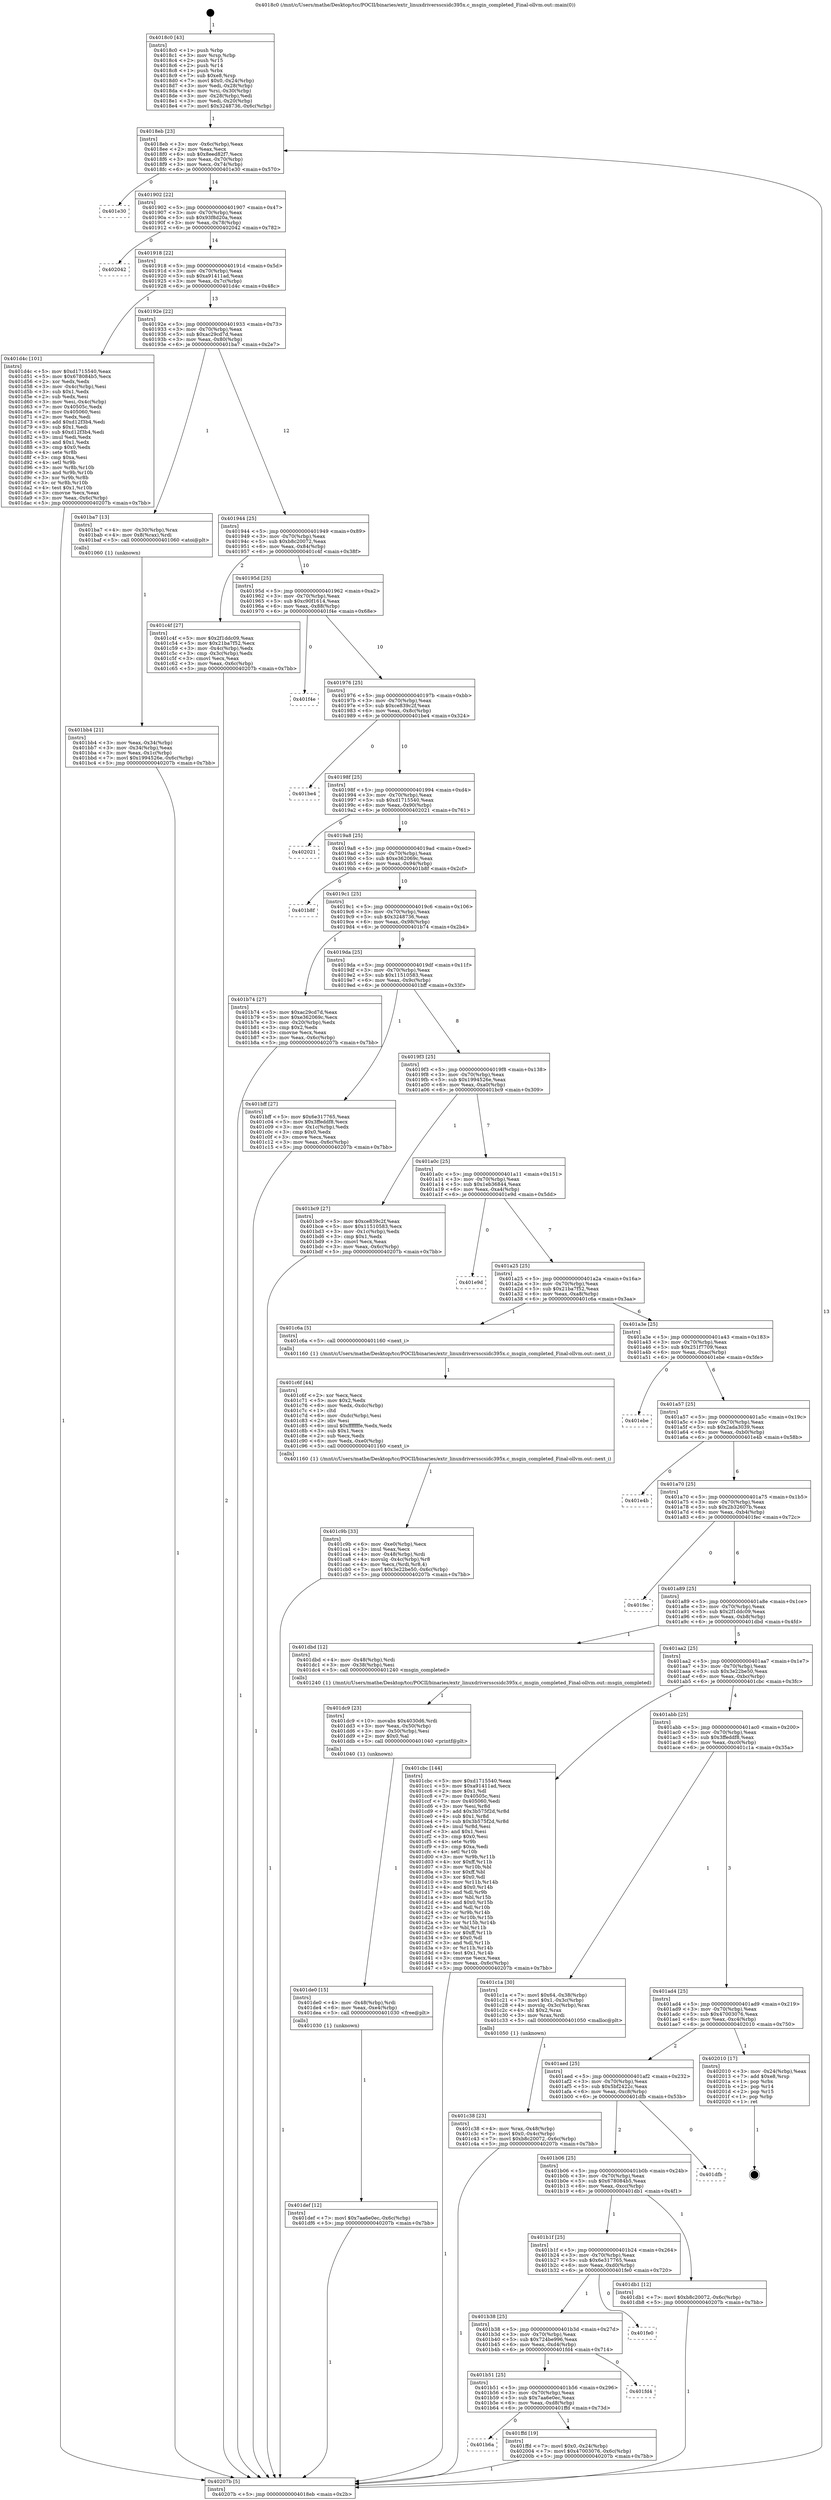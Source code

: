 digraph "0x4018c0" {
  label = "0x4018c0 (/mnt/c/Users/mathe/Desktop/tcc/POCII/binaries/extr_linuxdriversscsidc395x.c_msgin_completed_Final-ollvm.out::main(0))"
  labelloc = "t"
  node[shape=record]

  Entry [label="",width=0.3,height=0.3,shape=circle,fillcolor=black,style=filled]
  "0x4018eb" [label="{
     0x4018eb [23]\l
     | [instrs]\l
     &nbsp;&nbsp;0x4018eb \<+3\>: mov -0x6c(%rbp),%eax\l
     &nbsp;&nbsp;0x4018ee \<+2\>: mov %eax,%ecx\l
     &nbsp;&nbsp;0x4018f0 \<+6\>: sub $0x8eed82f7,%ecx\l
     &nbsp;&nbsp;0x4018f6 \<+3\>: mov %eax,-0x70(%rbp)\l
     &nbsp;&nbsp;0x4018f9 \<+3\>: mov %ecx,-0x74(%rbp)\l
     &nbsp;&nbsp;0x4018fc \<+6\>: je 0000000000401e30 \<main+0x570\>\l
  }"]
  "0x401e30" [label="{
     0x401e30\l
  }", style=dashed]
  "0x401902" [label="{
     0x401902 [22]\l
     | [instrs]\l
     &nbsp;&nbsp;0x401902 \<+5\>: jmp 0000000000401907 \<main+0x47\>\l
     &nbsp;&nbsp;0x401907 \<+3\>: mov -0x70(%rbp),%eax\l
     &nbsp;&nbsp;0x40190a \<+5\>: sub $0x93f8d20a,%eax\l
     &nbsp;&nbsp;0x40190f \<+3\>: mov %eax,-0x78(%rbp)\l
     &nbsp;&nbsp;0x401912 \<+6\>: je 0000000000402042 \<main+0x782\>\l
  }"]
  Exit [label="",width=0.3,height=0.3,shape=circle,fillcolor=black,style=filled,peripheries=2]
  "0x402042" [label="{
     0x402042\l
  }", style=dashed]
  "0x401918" [label="{
     0x401918 [22]\l
     | [instrs]\l
     &nbsp;&nbsp;0x401918 \<+5\>: jmp 000000000040191d \<main+0x5d\>\l
     &nbsp;&nbsp;0x40191d \<+3\>: mov -0x70(%rbp),%eax\l
     &nbsp;&nbsp;0x401920 \<+5\>: sub $0xa91411ad,%eax\l
     &nbsp;&nbsp;0x401925 \<+3\>: mov %eax,-0x7c(%rbp)\l
     &nbsp;&nbsp;0x401928 \<+6\>: je 0000000000401d4c \<main+0x48c\>\l
  }"]
  "0x401b6a" [label="{
     0x401b6a\l
  }", style=dashed]
  "0x401d4c" [label="{
     0x401d4c [101]\l
     | [instrs]\l
     &nbsp;&nbsp;0x401d4c \<+5\>: mov $0xd1715540,%eax\l
     &nbsp;&nbsp;0x401d51 \<+5\>: mov $0x678084b5,%ecx\l
     &nbsp;&nbsp;0x401d56 \<+2\>: xor %edx,%edx\l
     &nbsp;&nbsp;0x401d58 \<+3\>: mov -0x4c(%rbp),%esi\l
     &nbsp;&nbsp;0x401d5b \<+3\>: sub $0x1,%edx\l
     &nbsp;&nbsp;0x401d5e \<+2\>: sub %edx,%esi\l
     &nbsp;&nbsp;0x401d60 \<+3\>: mov %esi,-0x4c(%rbp)\l
     &nbsp;&nbsp;0x401d63 \<+7\>: mov 0x40505c,%edx\l
     &nbsp;&nbsp;0x401d6a \<+7\>: mov 0x405060,%esi\l
     &nbsp;&nbsp;0x401d71 \<+2\>: mov %edx,%edi\l
     &nbsp;&nbsp;0x401d73 \<+6\>: add $0xd12f3b4,%edi\l
     &nbsp;&nbsp;0x401d79 \<+3\>: sub $0x1,%edi\l
     &nbsp;&nbsp;0x401d7c \<+6\>: sub $0xd12f3b4,%edi\l
     &nbsp;&nbsp;0x401d82 \<+3\>: imul %edi,%edx\l
     &nbsp;&nbsp;0x401d85 \<+3\>: and $0x1,%edx\l
     &nbsp;&nbsp;0x401d88 \<+3\>: cmp $0x0,%edx\l
     &nbsp;&nbsp;0x401d8b \<+4\>: sete %r8b\l
     &nbsp;&nbsp;0x401d8f \<+3\>: cmp $0xa,%esi\l
     &nbsp;&nbsp;0x401d92 \<+4\>: setl %r9b\l
     &nbsp;&nbsp;0x401d96 \<+3\>: mov %r8b,%r10b\l
     &nbsp;&nbsp;0x401d99 \<+3\>: and %r9b,%r10b\l
     &nbsp;&nbsp;0x401d9c \<+3\>: xor %r9b,%r8b\l
     &nbsp;&nbsp;0x401d9f \<+3\>: or %r8b,%r10b\l
     &nbsp;&nbsp;0x401da2 \<+4\>: test $0x1,%r10b\l
     &nbsp;&nbsp;0x401da6 \<+3\>: cmovne %ecx,%eax\l
     &nbsp;&nbsp;0x401da9 \<+3\>: mov %eax,-0x6c(%rbp)\l
     &nbsp;&nbsp;0x401dac \<+5\>: jmp 000000000040207b \<main+0x7bb\>\l
  }"]
  "0x40192e" [label="{
     0x40192e [22]\l
     | [instrs]\l
     &nbsp;&nbsp;0x40192e \<+5\>: jmp 0000000000401933 \<main+0x73\>\l
     &nbsp;&nbsp;0x401933 \<+3\>: mov -0x70(%rbp),%eax\l
     &nbsp;&nbsp;0x401936 \<+5\>: sub $0xac29cd7d,%eax\l
     &nbsp;&nbsp;0x40193b \<+3\>: mov %eax,-0x80(%rbp)\l
     &nbsp;&nbsp;0x40193e \<+6\>: je 0000000000401ba7 \<main+0x2e7\>\l
  }"]
  "0x401ffd" [label="{
     0x401ffd [19]\l
     | [instrs]\l
     &nbsp;&nbsp;0x401ffd \<+7\>: movl $0x0,-0x24(%rbp)\l
     &nbsp;&nbsp;0x402004 \<+7\>: movl $0x47003076,-0x6c(%rbp)\l
     &nbsp;&nbsp;0x40200b \<+5\>: jmp 000000000040207b \<main+0x7bb\>\l
  }"]
  "0x401ba7" [label="{
     0x401ba7 [13]\l
     | [instrs]\l
     &nbsp;&nbsp;0x401ba7 \<+4\>: mov -0x30(%rbp),%rax\l
     &nbsp;&nbsp;0x401bab \<+4\>: mov 0x8(%rax),%rdi\l
     &nbsp;&nbsp;0x401baf \<+5\>: call 0000000000401060 \<atoi@plt\>\l
     | [calls]\l
     &nbsp;&nbsp;0x401060 \{1\} (unknown)\l
  }"]
  "0x401944" [label="{
     0x401944 [25]\l
     | [instrs]\l
     &nbsp;&nbsp;0x401944 \<+5\>: jmp 0000000000401949 \<main+0x89\>\l
     &nbsp;&nbsp;0x401949 \<+3\>: mov -0x70(%rbp),%eax\l
     &nbsp;&nbsp;0x40194c \<+5\>: sub $0xb8c20072,%eax\l
     &nbsp;&nbsp;0x401951 \<+6\>: mov %eax,-0x84(%rbp)\l
     &nbsp;&nbsp;0x401957 \<+6\>: je 0000000000401c4f \<main+0x38f\>\l
  }"]
  "0x401b51" [label="{
     0x401b51 [25]\l
     | [instrs]\l
     &nbsp;&nbsp;0x401b51 \<+5\>: jmp 0000000000401b56 \<main+0x296\>\l
     &nbsp;&nbsp;0x401b56 \<+3\>: mov -0x70(%rbp),%eax\l
     &nbsp;&nbsp;0x401b59 \<+5\>: sub $0x7aa6e0ec,%eax\l
     &nbsp;&nbsp;0x401b5e \<+6\>: mov %eax,-0xd8(%rbp)\l
     &nbsp;&nbsp;0x401b64 \<+6\>: je 0000000000401ffd \<main+0x73d\>\l
  }"]
  "0x401c4f" [label="{
     0x401c4f [27]\l
     | [instrs]\l
     &nbsp;&nbsp;0x401c4f \<+5\>: mov $0x2f1ddc09,%eax\l
     &nbsp;&nbsp;0x401c54 \<+5\>: mov $0x21ba7f52,%ecx\l
     &nbsp;&nbsp;0x401c59 \<+3\>: mov -0x4c(%rbp),%edx\l
     &nbsp;&nbsp;0x401c5c \<+3\>: cmp -0x3c(%rbp),%edx\l
     &nbsp;&nbsp;0x401c5f \<+3\>: cmovl %ecx,%eax\l
     &nbsp;&nbsp;0x401c62 \<+3\>: mov %eax,-0x6c(%rbp)\l
     &nbsp;&nbsp;0x401c65 \<+5\>: jmp 000000000040207b \<main+0x7bb\>\l
  }"]
  "0x40195d" [label="{
     0x40195d [25]\l
     | [instrs]\l
     &nbsp;&nbsp;0x40195d \<+5\>: jmp 0000000000401962 \<main+0xa2\>\l
     &nbsp;&nbsp;0x401962 \<+3\>: mov -0x70(%rbp),%eax\l
     &nbsp;&nbsp;0x401965 \<+5\>: sub $0xc90f1614,%eax\l
     &nbsp;&nbsp;0x40196a \<+6\>: mov %eax,-0x88(%rbp)\l
     &nbsp;&nbsp;0x401970 \<+6\>: je 0000000000401f4e \<main+0x68e\>\l
  }"]
  "0x401fd4" [label="{
     0x401fd4\l
  }", style=dashed]
  "0x401f4e" [label="{
     0x401f4e\l
  }", style=dashed]
  "0x401976" [label="{
     0x401976 [25]\l
     | [instrs]\l
     &nbsp;&nbsp;0x401976 \<+5\>: jmp 000000000040197b \<main+0xbb\>\l
     &nbsp;&nbsp;0x40197b \<+3\>: mov -0x70(%rbp),%eax\l
     &nbsp;&nbsp;0x40197e \<+5\>: sub $0xce839c2f,%eax\l
     &nbsp;&nbsp;0x401983 \<+6\>: mov %eax,-0x8c(%rbp)\l
     &nbsp;&nbsp;0x401989 \<+6\>: je 0000000000401be4 \<main+0x324\>\l
  }"]
  "0x401b38" [label="{
     0x401b38 [25]\l
     | [instrs]\l
     &nbsp;&nbsp;0x401b38 \<+5\>: jmp 0000000000401b3d \<main+0x27d\>\l
     &nbsp;&nbsp;0x401b3d \<+3\>: mov -0x70(%rbp),%eax\l
     &nbsp;&nbsp;0x401b40 \<+5\>: sub $0x724be996,%eax\l
     &nbsp;&nbsp;0x401b45 \<+6\>: mov %eax,-0xd4(%rbp)\l
     &nbsp;&nbsp;0x401b4b \<+6\>: je 0000000000401fd4 \<main+0x714\>\l
  }"]
  "0x401be4" [label="{
     0x401be4\l
  }", style=dashed]
  "0x40198f" [label="{
     0x40198f [25]\l
     | [instrs]\l
     &nbsp;&nbsp;0x40198f \<+5\>: jmp 0000000000401994 \<main+0xd4\>\l
     &nbsp;&nbsp;0x401994 \<+3\>: mov -0x70(%rbp),%eax\l
     &nbsp;&nbsp;0x401997 \<+5\>: sub $0xd1715540,%eax\l
     &nbsp;&nbsp;0x40199c \<+6\>: mov %eax,-0x90(%rbp)\l
     &nbsp;&nbsp;0x4019a2 \<+6\>: je 0000000000402021 \<main+0x761\>\l
  }"]
  "0x401fe0" [label="{
     0x401fe0\l
  }", style=dashed]
  "0x402021" [label="{
     0x402021\l
  }", style=dashed]
  "0x4019a8" [label="{
     0x4019a8 [25]\l
     | [instrs]\l
     &nbsp;&nbsp;0x4019a8 \<+5\>: jmp 00000000004019ad \<main+0xed\>\l
     &nbsp;&nbsp;0x4019ad \<+3\>: mov -0x70(%rbp),%eax\l
     &nbsp;&nbsp;0x4019b0 \<+5\>: sub $0xe362069c,%eax\l
     &nbsp;&nbsp;0x4019b5 \<+6\>: mov %eax,-0x94(%rbp)\l
     &nbsp;&nbsp;0x4019bb \<+6\>: je 0000000000401b8f \<main+0x2cf\>\l
  }"]
  "0x401def" [label="{
     0x401def [12]\l
     | [instrs]\l
     &nbsp;&nbsp;0x401def \<+7\>: movl $0x7aa6e0ec,-0x6c(%rbp)\l
     &nbsp;&nbsp;0x401df6 \<+5\>: jmp 000000000040207b \<main+0x7bb\>\l
  }"]
  "0x401b8f" [label="{
     0x401b8f\l
  }", style=dashed]
  "0x4019c1" [label="{
     0x4019c1 [25]\l
     | [instrs]\l
     &nbsp;&nbsp;0x4019c1 \<+5\>: jmp 00000000004019c6 \<main+0x106\>\l
     &nbsp;&nbsp;0x4019c6 \<+3\>: mov -0x70(%rbp),%eax\l
     &nbsp;&nbsp;0x4019c9 \<+5\>: sub $0x3248736,%eax\l
     &nbsp;&nbsp;0x4019ce \<+6\>: mov %eax,-0x98(%rbp)\l
     &nbsp;&nbsp;0x4019d4 \<+6\>: je 0000000000401b74 \<main+0x2b4\>\l
  }"]
  "0x401de0" [label="{
     0x401de0 [15]\l
     | [instrs]\l
     &nbsp;&nbsp;0x401de0 \<+4\>: mov -0x48(%rbp),%rdi\l
     &nbsp;&nbsp;0x401de4 \<+6\>: mov %eax,-0xe4(%rbp)\l
     &nbsp;&nbsp;0x401dea \<+5\>: call 0000000000401030 \<free@plt\>\l
     | [calls]\l
     &nbsp;&nbsp;0x401030 \{1\} (unknown)\l
  }"]
  "0x401b74" [label="{
     0x401b74 [27]\l
     | [instrs]\l
     &nbsp;&nbsp;0x401b74 \<+5\>: mov $0xac29cd7d,%eax\l
     &nbsp;&nbsp;0x401b79 \<+5\>: mov $0xe362069c,%ecx\l
     &nbsp;&nbsp;0x401b7e \<+3\>: mov -0x20(%rbp),%edx\l
     &nbsp;&nbsp;0x401b81 \<+3\>: cmp $0x2,%edx\l
     &nbsp;&nbsp;0x401b84 \<+3\>: cmovne %ecx,%eax\l
     &nbsp;&nbsp;0x401b87 \<+3\>: mov %eax,-0x6c(%rbp)\l
     &nbsp;&nbsp;0x401b8a \<+5\>: jmp 000000000040207b \<main+0x7bb\>\l
  }"]
  "0x4019da" [label="{
     0x4019da [25]\l
     | [instrs]\l
     &nbsp;&nbsp;0x4019da \<+5\>: jmp 00000000004019df \<main+0x11f\>\l
     &nbsp;&nbsp;0x4019df \<+3\>: mov -0x70(%rbp),%eax\l
     &nbsp;&nbsp;0x4019e2 \<+5\>: sub $0x11510583,%eax\l
     &nbsp;&nbsp;0x4019e7 \<+6\>: mov %eax,-0x9c(%rbp)\l
     &nbsp;&nbsp;0x4019ed \<+6\>: je 0000000000401bff \<main+0x33f\>\l
  }"]
  "0x40207b" [label="{
     0x40207b [5]\l
     | [instrs]\l
     &nbsp;&nbsp;0x40207b \<+5\>: jmp 00000000004018eb \<main+0x2b\>\l
  }"]
  "0x4018c0" [label="{
     0x4018c0 [43]\l
     | [instrs]\l
     &nbsp;&nbsp;0x4018c0 \<+1\>: push %rbp\l
     &nbsp;&nbsp;0x4018c1 \<+3\>: mov %rsp,%rbp\l
     &nbsp;&nbsp;0x4018c4 \<+2\>: push %r15\l
     &nbsp;&nbsp;0x4018c6 \<+2\>: push %r14\l
     &nbsp;&nbsp;0x4018c8 \<+1\>: push %rbx\l
     &nbsp;&nbsp;0x4018c9 \<+7\>: sub $0xe8,%rsp\l
     &nbsp;&nbsp;0x4018d0 \<+7\>: movl $0x0,-0x24(%rbp)\l
     &nbsp;&nbsp;0x4018d7 \<+3\>: mov %edi,-0x28(%rbp)\l
     &nbsp;&nbsp;0x4018da \<+4\>: mov %rsi,-0x30(%rbp)\l
     &nbsp;&nbsp;0x4018de \<+3\>: mov -0x28(%rbp),%edi\l
     &nbsp;&nbsp;0x4018e1 \<+3\>: mov %edi,-0x20(%rbp)\l
     &nbsp;&nbsp;0x4018e4 \<+7\>: movl $0x3248736,-0x6c(%rbp)\l
  }"]
  "0x401bb4" [label="{
     0x401bb4 [21]\l
     | [instrs]\l
     &nbsp;&nbsp;0x401bb4 \<+3\>: mov %eax,-0x34(%rbp)\l
     &nbsp;&nbsp;0x401bb7 \<+3\>: mov -0x34(%rbp),%eax\l
     &nbsp;&nbsp;0x401bba \<+3\>: mov %eax,-0x1c(%rbp)\l
     &nbsp;&nbsp;0x401bbd \<+7\>: movl $0x1994526e,-0x6c(%rbp)\l
     &nbsp;&nbsp;0x401bc4 \<+5\>: jmp 000000000040207b \<main+0x7bb\>\l
  }"]
  "0x401dc9" [label="{
     0x401dc9 [23]\l
     | [instrs]\l
     &nbsp;&nbsp;0x401dc9 \<+10\>: movabs $0x4030d6,%rdi\l
     &nbsp;&nbsp;0x401dd3 \<+3\>: mov %eax,-0x50(%rbp)\l
     &nbsp;&nbsp;0x401dd6 \<+3\>: mov -0x50(%rbp),%esi\l
     &nbsp;&nbsp;0x401dd9 \<+2\>: mov $0x0,%al\l
     &nbsp;&nbsp;0x401ddb \<+5\>: call 0000000000401040 \<printf@plt\>\l
     | [calls]\l
     &nbsp;&nbsp;0x401040 \{1\} (unknown)\l
  }"]
  "0x401bff" [label="{
     0x401bff [27]\l
     | [instrs]\l
     &nbsp;&nbsp;0x401bff \<+5\>: mov $0x6e317765,%eax\l
     &nbsp;&nbsp;0x401c04 \<+5\>: mov $0x3ffeddf8,%ecx\l
     &nbsp;&nbsp;0x401c09 \<+3\>: mov -0x1c(%rbp),%edx\l
     &nbsp;&nbsp;0x401c0c \<+3\>: cmp $0x0,%edx\l
     &nbsp;&nbsp;0x401c0f \<+3\>: cmove %ecx,%eax\l
     &nbsp;&nbsp;0x401c12 \<+3\>: mov %eax,-0x6c(%rbp)\l
     &nbsp;&nbsp;0x401c15 \<+5\>: jmp 000000000040207b \<main+0x7bb\>\l
  }"]
  "0x4019f3" [label="{
     0x4019f3 [25]\l
     | [instrs]\l
     &nbsp;&nbsp;0x4019f3 \<+5\>: jmp 00000000004019f8 \<main+0x138\>\l
     &nbsp;&nbsp;0x4019f8 \<+3\>: mov -0x70(%rbp),%eax\l
     &nbsp;&nbsp;0x4019fb \<+5\>: sub $0x1994526e,%eax\l
     &nbsp;&nbsp;0x401a00 \<+6\>: mov %eax,-0xa0(%rbp)\l
     &nbsp;&nbsp;0x401a06 \<+6\>: je 0000000000401bc9 \<main+0x309\>\l
  }"]
  "0x401b1f" [label="{
     0x401b1f [25]\l
     | [instrs]\l
     &nbsp;&nbsp;0x401b1f \<+5\>: jmp 0000000000401b24 \<main+0x264\>\l
     &nbsp;&nbsp;0x401b24 \<+3\>: mov -0x70(%rbp),%eax\l
     &nbsp;&nbsp;0x401b27 \<+5\>: sub $0x6e317765,%eax\l
     &nbsp;&nbsp;0x401b2c \<+6\>: mov %eax,-0xd0(%rbp)\l
     &nbsp;&nbsp;0x401b32 \<+6\>: je 0000000000401fe0 \<main+0x720\>\l
  }"]
  "0x401bc9" [label="{
     0x401bc9 [27]\l
     | [instrs]\l
     &nbsp;&nbsp;0x401bc9 \<+5\>: mov $0xce839c2f,%eax\l
     &nbsp;&nbsp;0x401bce \<+5\>: mov $0x11510583,%ecx\l
     &nbsp;&nbsp;0x401bd3 \<+3\>: mov -0x1c(%rbp),%edx\l
     &nbsp;&nbsp;0x401bd6 \<+3\>: cmp $0x1,%edx\l
     &nbsp;&nbsp;0x401bd9 \<+3\>: cmovl %ecx,%eax\l
     &nbsp;&nbsp;0x401bdc \<+3\>: mov %eax,-0x6c(%rbp)\l
     &nbsp;&nbsp;0x401bdf \<+5\>: jmp 000000000040207b \<main+0x7bb\>\l
  }"]
  "0x401a0c" [label="{
     0x401a0c [25]\l
     | [instrs]\l
     &nbsp;&nbsp;0x401a0c \<+5\>: jmp 0000000000401a11 \<main+0x151\>\l
     &nbsp;&nbsp;0x401a11 \<+3\>: mov -0x70(%rbp),%eax\l
     &nbsp;&nbsp;0x401a14 \<+5\>: sub $0x1eb36844,%eax\l
     &nbsp;&nbsp;0x401a19 \<+6\>: mov %eax,-0xa4(%rbp)\l
     &nbsp;&nbsp;0x401a1f \<+6\>: je 0000000000401e9d \<main+0x5dd\>\l
  }"]
  "0x401db1" [label="{
     0x401db1 [12]\l
     | [instrs]\l
     &nbsp;&nbsp;0x401db1 \<+7\>: movl $0xb8c20072,-0x6c(%rbp)\l
     &nbsp;&nbsp;0x401db8 \<+5\>: jmp 000000000040207b \<main+0x7bb\>\l
  }"]
  "0x401e9d" [label="{
     0x401e9d\l
  }", style=dashed]
  "0x401a25" [label="{
     0x401a25 [25]\l
     | [instrs]\l
     &nbsp;&nbsp;0x401a25 \<+5\>: jmp 0000000000401a2a \<main+0x16a\>\l
     &nbsp;&nbsp;0x401a2a \<+3\>: mov -0x70(%rbp),%eax\l
     &nbsp;&nbsp;0x401a2d \<+5\>: sub $0x21ba7f52,%eax\l
     &nbsp;&nbsp;0x401a32 \<+6\>: mov %eax,-0xa8(%rbp)\l
     &nbsp;&nbsp;0x401a38 \<+6\>: je 0000000000401c6a \<main+0x3aa\>\l
  }"]
  "0x401b06" [label="{
     0x401b06 [25]\l
     | [instrs]\l
     &nbsp;&nbsp;0x401b06 \<+5\>: jmp 0000000000401b0b \<main+0x24b\>\l
     &nbsp;&nbsp;0x401b0b \<+3\>: mov -0x70(%rbp),%eax\l
     &nbsp;&nbsp;0x401b0e \<+5\>: sub $0x678084b5,%eax\l
     &nbsp;&nbsp;0x401b13 \<+6\>: mov %eax,-0xcc(%rbp)\l
     &nbsp;&nbsp;0x401b19 \<+6\>: je 0000000000401db1 \<main+0x4f1\>\l
  }"]
  "0x401c6a" [label="{
     0x401c6a [5]\l
     | [instrs]\l
     &nbsp;&nbsp;0x401c6a \<+5\>: call 0000000000401160 \<next_i\>\l
     | [calls]\l
     &nbsp;&nbsp;0x401160 \{1\} (/mnt/c/Users/mathe/Desktop/tcc/POCII/binaries/extr_linuxdriversscsidc395x.c_msgin_completed_Final-ollvm.out::next_i)\l
  }"]
  "0x401a3e" [label="{
     0x401a3e [25]\l
     | [instrs]\l
     &nbsp;&nbsp;0x401a3e \<+5\>: jmp 0000000000401a43 \<main+0x183\>\l
     &nbsp;&nbsp;0x401a43 \<+3\>: mov -0x70(%rbp),%eax\l
     &nbsp;&nbsp;0x401a46 \<+5\>: sub $0x251f7709,%eax\l
     &nbsp;&nbsp;0x401a4b \<+6\>: mov %eax,-0xac(%rbp)\l
     &nbsp;&nbsp;0x401a51 \<+6\>: je 0000000000401ebe \<main+0x5fe\>\l
  }"]
  "0x401dfb" [label="{
     0x401dfb\l
  }", style=dashed]
  "0x401ebe" [label="{
     0x401ebe\l
  }", style=dashed]
  "0x401a57" [label="{
     0x401a57 [25]\l
     | [instrs]\l
     &nbsp;&nbsp;0x401a57 \<+5\>: jmp 0000000000401a5c \<main+0x19c\>\l
     &nbsp;&nbsp;0x401a5c \<+3\>: mov -0x70(%rbp),%eax\l
     &nbsp;&nbsp;0x401a5f \<+5\>: sub $0x2ada3039,%eax\l
     &nbsp;&nbsp;0x401a64 \<+6\>: mov %eax,-0xb0(%rbp)\l
     &nbsp;&nbsp;0x401a6a \<+6\>: je 0000000000401e4b \<main+0x58b\>\l
  }"]
  "0x401aed" [label="{
     0x401aed [25]\l
     | [instrs]\l
     &nbsp;&nbsp;0x401aed \<+5\>: jmp 0000000000401af2 \<main+0x232\>\l
     &nbsp;&nbsp;0x401af2 \<+3\>: mov -0x70(%rbp),%eax\l
     &nbsp;&nbsp;0x401af5 \<+5\>: sub $0x5bf2422c,%eax\l
     &nbsp;&nbsp;0x401afa \<+6\>: mov %eax,-0xc8(%rbp)\l
     &nbsp;&nbsp;0x401b00 \<+6\>: je 0000000000401dfb \<main+0x53b\>\l
  }"]
  "0x401e4b" [label="{
     0x401e4b\l
  }", style=dashed]
  "0x401a70" [label="{
     0x401a70 [25]\l
     | [instrs]\l
     &nbsp;&nbsp;0x401a70 \<+5\>: jmp 0000000000401a75 \<main+0x1b5\>\l
     &nbsp;&nbsp;0x401a75 \<+3\>: mov -0x70(%rbp),%eax\l
     &nbsp;&nbsp;0x401a78 \<+5\>: sub $0x2b32607b,%eax\l
     &nbsp;&nbsp;0x401a7d \<+6\>: mov %eax,-0xb4(%rbp)\l
     &nbsp;&nbsp;0x401a83 \<+6\>: je 0000000000401fec \<main+0x72c\>\l
  }"]
  "0x402010" [label="{
     0x402010 [17]\l
     | [instrs]\l
     &nbsp;&nbsp;0x402010 \<+3\>: mov -0x24(%rbp),%eax\l
     &nbsp;&nbsp;0x402013 \<+7\>: add $0xe8,%rsp\l
     &nbsp;&nbsp;0x40201a \<+1\>: pop %rbx\l
     &nbsp;&nbsp;0x40201b \<+2\>: pop %r14\l
     &nbsp;&nbsp;0x40201d \<+2\>: pop %r15\l
     &nbsp;&nbsp;0x40201f \<+1\>: pop %rbp\l
     &nbsp;&nbsp;0x402020 \<+1\>: ret\l
  }"]
  "0x401fec" [label="{
     0x401fec\l
  }", style=dashed]
  "0x401a89" [label="{
     0x401a89 [25]\l
     | [instrs]\l
     &nbsp;&nbsp;0x401a89 \<+5\>: jmp 0000000000401a8e \<main+0x1ce\>\l
     &nbsp;&nbsp;0x401a8e \<+3\>: mov -0x70(%rbp),%eax\l
     &nbsp;&nbsp;0x401a91 \<+5\>: sub $0x2f1ddc09,%eax\l
     &nbsp;&nbsp;0x401a96 \<+6\>: mov %eax,-0xb8(%rbp)\l
     &nbsp;&nbsp;0x401a9c \<+6\>: je 0000000000401dbd \<main+0x4fd\>\l
  }"]
  "0x401c9b" [label="{
     0x401c9b [33]\l
     | [instrs]\l
     &nbsp;&nbsp;0x401c9b \<+6\>: mov -0xe0(%rbp),%ecx\l
     &nbsp;&nbsp;0x401ca1 \<+3\>: imul %eax,%ecx\l
     &nbsp;&nbsp;0x401ca4 \<+4\>: mov -0x48(%rbp),%rdi\l
     &nbsp;&nbsp;0x401ca8 \<+4\>: movslq -0x4c(%rbp),%r8\l
     &nbsp;&nbsp;0x401cac \<+4\>: mov %ecx,(%rdi,%r8,4)\l
     &nbsp;&nbsp;0x401cb0 \<+7\>: movl $0x3e22be50,-0x6c(%rbp)\l
     &nbsp;&nbsp;0x401cb7 \<+5\>: jmp 000000000040207b \<main+0x7bb\>\l
  }"]
  "0x401dbd" [label="{
     0x401dbd [12]\l
     | [instrs]\l
     &nbsp;&nbsp;0x401dbd \<+4\>: mov -0x48(%rbp),%rdi\l
     &nbsp;&nbsp;0x401dc1 \<+3\>: mov -0x38(%rbp),%esi\l
     &nbsp;&nbsp;0x401dc4 \<+5\>: call 0000000000401240 \<msgin_completed\>\l
     | [calls]\l
     &nbsp;&nbsp;0x401240 \{1\} (/mnt/c/Users/mathe/Desktop/tcc/POCII/binaries/extr_linuxdriversscsidc395x.c_msgin_completed_Final-ollvm.out::msgin_completed)\l
  }"]
  "0x401aa2" [label="{
     0x401aa2 [25]\l
     | [instrs]\l
     &nbsp;&nbsp;0x401aa2 \<+5\>: jmp 0000000000401aa7 \<main+0x1e7\>\l
     &nbsp;&nbsp;0x401aa7 \<+3\>: mov -0x70(%rbp),%eax\l
     &nbsp;&nbsp;0x401aaa \<+5\>: sub $0x3e22be50,%eax\l
     &nbsp;&nbsp;0x401aaf \<+6\>: mov %eax,-0xbc(%rbp)\l
     &nbsp;&nbsp;0x401ab5 \<+6\>: je 0000000000401cbc \<main+0x3fc\>\l
  }"]
  "0x401c6f" [label="{
     0x401c6f [44]\l
     | [instrs]\l
     &nbsp;&nbsp;0x401c6f \<+2\>: xor %ecx,%ecx\l
     &nbsp;&nbsp;0x401c71 \<+5\>: mov $0x2,%edx\l
     &nbsp;&nbsp;0x401c76 \<+6\>: mov %edx,-0xdc(%rbp)\l
     &nbsp;&nbsp;0x401c7c \<+1\>: cltd\l
     &nbsp;&nbsp;0x401c7d \<+6\>: mov -0xdc(%rbp),%esi\l
     &nbsp;&nbsp;0x401c83 \<+2\>: idiv %esi\l
     &nbsp;&nbsp;0x401c85 \<+6\>: imul $0xfffffffe,%edx,%edx\l
     &nbsp;&nbsp;0x401c8b \<+3\>: sub $0x1,%ecx\l
     &nbsp;&nbsp;0x401c8e \<+2\>: sub %ecx,%edx\l
     &nbsp;&nbsp;0x401c90 \<+6\>: mov %edx,-0xe0(%rbp)\l
     &nbsp;&nbsp;0x401c96 \<+5\>: call 0000000000401160 \<next_i\>\l
     | [calls]\l
     &nbsp;&nbsp;0x401160 \{1\} (/mnt/c/Users/mathe/Desktop/tcc/POCII/binaries/extr_linuxdriversscsidc395x.c_msgin_completed_Final-ollvm.out::next_i)\l
  }"]
  "0x401cbc" [label="{
     0x401cbc [144]\l
     | [instrs]\l
     &nbsp;&nbsp;0x401cbc \<+5\>: mov $0xd1715540,%eax\l
     &nbsp;&nbsp;0x401cc1 \<+5\>: mov $0xa91411ad,%ecx\l
     &nbsp;&nbsp;0x401cc6 \<+2\>: mov $0x1,%dl\l
     &nbsp;&nbsp;0x401cc8 \<+7\>: mov 0x40505c,%esi\l
     &nbsp;&nbsp;0x401ccf \<+7\>: mov 0x405060,%edi\l
     &nbsp;&nbsp;0x401cd6 \<+3\>: mov %esi,%r8d\l
     &nbsp;&nbsp;0x401cd9 \<+7\>: add $0x3b575f2d,%r8d\l
     &nbsp;&nbsp;0x401ce0 \<+4\>: sub $0x1,%r8d\l
     &nbsp;&nbsp;0x401ce4 \<+7\>: sub $0x3b575f2d,%r8d\l
     &nbsp;&nbsp;0x401ceb \<+4\>: imul %r8d,%esi\l
     &nbsp;&nbsp;0x401cef \<+3\>: and $0x1,%esi\l
     &nbsp;&nbsp;0x401cf2 \<+3\>: cmp $0x0,%esi\l
     &nbsp;&nbsp;0x401cf5 \<+4\>: sete %r9b\l
     &nbsp;&nbsp;0x401cf9 \<+3\>: cmp $0xa,%edi\l
     &nbsp;&nbsp;0x401cfc \<+4\>: setl %r10b\l
     &nbsp;&nbsp;0x401d00 \<+3\>: mov %r9b,%r11b\l
     &nbsp;&nbsp;0x401d03 \<+4\>: xor $0xff,%r11b\l
     &nbsp;&nbsp;0x401d07 \<+3\>: mov %r10b,%bl\l
     &nbsp;&nbsp;0x401d0a \<+3\>: xor $0xff,%bl\l
     &nbsp;&nbsp;0x401d0d \<+3\>: xor $0x0,%dl\l
     &nbsp;&nbsp;0x401d10 \<+3\>: mov %r11b,%r14b\l
     &nbsp;&nbsp;0x401d13 \<+4\>: and $0x0,%r14b\l
     &nbsp;&nbsp;0x401d17 \<+3\>: and %dl,%r9b\l
     &nbsp;&nbsp;0x401d1a \<+3\>: mov %bl,%r15b\l
     &nbsp;&nbsp;0x401d1d \<+4\>: and $0x0,%r15b\l
     &nbsp;&nbsp;0x401d21 \<+3\>: and %dl,%r10b\l
     &nbsp;&nbsp;0x401d24 \<+3\>: or %r9b,%r14b\l
     &nbsp;&nbsp;0x401d27 \<+3\>: or %r10b,%r15b\l
     &nbsp;&nbsp;0x401d2a \<+3\>: xor %r15b,%r14b\l
     &nbsp;&nbsp;0x401d2d \<+3\>: or %bl,%r11b\l
     &nbsp;&nbsp;0x401d30 \<+4\>: xor $0xff,%r11b\l
     &nbsp;&nbsp;0x401d34 \<+3\>: or $0x0,%dl\l
     &nbsp;&nbsp;0x401d37 \<+3\>: and %dl,%r11b\l
     &nbsp;&nbsp;0x401d3a \<+3\>: or %r11b,%r14b\l
     &nbsp;&nbsp;0x401d3d \<+4\>: test $0x1,%r14b\l
     &nbsp;&nbsp;0x401d41 \<+3\>: cmovne %ecx,%eax\l
     &nbsp;&nbsp;0x401d44 \<+3\>: mov %eax,-0x6c(%rbp)\l
     &nbsp;&nbsp;0x401d47 \<+5\>: jmp 000000000040207b \<main+0x7bb\>\l
  }"]
  "0x401abb" [label="{
     0x401abb [25]\l
     | [instrs]\l
     &nbsp;&nbsp;0x401abb \<+5\>: jmp 0000000000401ac0 \<main+0x200\>\l
     &nbsp;&nbsp;0x401ac0 \<+3\>: mov -0x70(%rbp),%eax\l
     &nbsp;&nbsp;0x401ac3 \<+5\>: sub $0x3ffeddf8,%eax\l
     &nbsp;&nbsp;0x401ac8 \<+6\>: mov %eax,-0xc0(%rbp)\l
     &nbsp;&nbsp;0x401ace \<+6\>: je 0000000000401c1a \<main+0x35a\>\l
  }"]
  "0x401c38" [label="{
     0x401c38 [23]\l
     | [instrs]\l
     &nbsp;&nbsp;0x401c38 \<+4\>: mov %rax,-0x48(%rbp)\l
     &nbsp;&nbsp;0x401c3c \<+7\>: movl $0x0,-0x4c(%rbp)\l
     &nbsp;&nbsp;0x401c43 \<+7\>: movl $0xb8c20072,-0x6c(%rbp)\l
     &nbsp;&nbsp;0x401c4a \<+5\>: jmp 000000000040207b \<main+0x7bb\>\l
  }"]
  "0x401c1a" [label="{
     0x401c1a [30]\l
     | [instrs]\l
     &nbsp;&nbsp;0x401c1a \<+7\>: movl $0x64,-0x38(%rbp)\l
     &nbsp;&nbsp;0x401c21 \<+7\>: movl $0x1,-0x3c(%rbp)\l
     &nbsp;&nbsp;0x401c28 \<+4\>: movslq -0x3c(%rbp),%rax\l
     &nbsp;&nbsp;0x401c2c \<+4\>: shl $0x2,%rax\l
     &nbsp;&nbsp;0x401c30 \<+3\>: mov %rax,%rdi\l
     &nbsp;&nbsp;0x401c33 \<+5\>: call 0000000000401050 \<malloc@plt\>\l
     | [calls]\l
     &nbsp;&nbsp;0x401050 \{1\} (unknown)\l
  }"]
  "0x401ad4" [label="{
     0x401ad4 [25]\l
     | [instrs]\l
     &nbsp;&nbsp;0x401ad4 \<+5\>: jmp 0000000000401ad9 \<main+0x219\>\l
     &nbsp;&nbsp;0x401ad9 \<+3\>: mov -0x70(%rbp),%eax\l
     &nbsp;&nbsp;0x401adc \<+5\>: sub $0x47003076,%eax\l
     &nbsp;&nbsp;0x401ae1 \<+6\>: mov %eax,-0xc4(%rbp)\l
     &nbsp;&nbsp;0x401ae7 \<+6\>: je 0000000000402010 \<main+0x750\>\l
  }"]
  Entry -> "0x4018c0" [label=" 1"]
  "0x4018eb" -> "0x401e30" [label=" 0"]
  "0x4018eb" -> "0x401902" [label=" 14"]
  "0x402010" -> Exit [label=" 1"]
  "0x401902" -> "0x402042" [label=" 0"]
  "0x401902" -> "0x401918" [label=" 14"]
  "0x401ffd" -> "0x40207b" [label=" 1"]
  "0x401918" -> "0x401d4c" [label=" 1"]
  "0x401918" -> "0x40192e" [label=" 13"]
  "0x401b51" -> "0x401b6a" [label=" 0"]
  "0x40192e" -> "0x401ba7" [label=" 1"]
  "0x40192e" -> "0x401944" [label=" 12"]
  "0x401b51" -> "0x401ffd" [label=" 1"]
  "0x401944" -> "0x401c4f" [label=" 2"]
  "0x401944" -> "0x40195d" [label=" 10"]
  "0x401b38" -> "0x401b51" [label=" 1"]
  "0x40195d" -> "0x401f4e" [label=" 0"]
  "0x40195d" -> "0x401976" [label=" 10"]
  "0x401b38" -> "0x401fd4" [label=" 0"]
  "0x401976" -> "0x401be4" [label=" 0"]
  "0x401976" -> "0x40198f" [label=" 10"]
  "0x401b1f" -> "0x401b38" [label=" 1"]
  "0x40198f" -> "0x402021" [label=" 0"]
  "0x40198f" -> "0x4019a8" [label=" 10"]
  "0x401b1f" -> "0x401fe0" [label=" 0"]
  "0x4019a8" -> "0x401b8f" [label=" 0"]
  "0x4019a8" -> "0x4019c1" [label=" 10"]
  "0x401def" -> "0x40207b" [label=" 1"]
  "0x4019c1" -> "0x401b74" [label=" 1"]
  "0x4019c1" -> "0x4019da" [label=" 9"]
  "0x401b74" -> "0x40207b" [label=" 1"]
  "0x4018c0" -> "0x4018eb" [label=" 1"]
  "0x40207b" -> "0x4018eb" [label=" 13"]
  "0x401ba7" -> "0x401bb4" [label=" 1"]
  "0x401bb4" -> "0x40207b" [label=" 1"]
  "0x401de0" -> "0x401def" [label=" 1"]
  "0x4019da" -> "0x401bff" [label=" 1"]
  "0x4019da" -> "0x4019f3" [label=" 8"]
  "0x401dc9" -> "0x401de0" [label=" 1"]
  "0x4019f3" -> "0x401bc9" [label=" 1"]
  "0x4019f3" -> "0x401a0c" [label=" 7"]
  "0x401bc9" -> "0x40207b" [label=" 1"]
  "0x401bff" -> "0x40207b" [label=" 1"]
  "0x401dbd" -> "0x401dc9" [label=" 1"]
  "0x401a0c" -> "0x401e9d" [label=" 0"]
  "0x401a0c" -> "0x401a25" [label=" 7"]
  "0x401db1" -> "0x40207b" [label=" 1"]
  "0x401a25" -> "0x401c6a" [label=" 1"]
  "0x401a25" -> "0x401a3e" [label=" 6"]
  "0x401b06" -> "0x401db1" [label=" 1"]
  "0x401a3e" -> "0x401ebe" [label=" 0"]
  "0x401a3e" -> "0x401a57" [label=" 6"]
  "0x401b06" -> "0x401b1f" [label=" 1"]
  "0x401a57" -> "0x401e4b" [label=" 0"]
  "0x401a57" -> "0x401a70" [label=" 6"]
  "0x401aed" -> "0x401dfb" [label=" 0"]
  "0x401a70" -> "0x401fec" [label=" 0"]
  "0x401a70" -> "0x401a89" [label=" 6"]
  "0x401aed" -> "0x401b06" [label=" 2"]
  "0x401a89" -> "0x401dbd" [label=" 1"]
  "0x401a89" -> "0x401aa2" [label=" 5"]
  "0x401ad4" -> "0x402010" [label=" 1"]
  "0x401aa2" -> "0x401cbc" [label=" 1"]
  "0x401aa2" -> "0x401abb" [label=" 4"]
  "0x401ad4" -> "0x401aed" [label=" 2"]
  "0x401abb" -> "0x401c1a" [label=" 1"]
  "0x401abb" -> "0x401ad4" [label=" 3"]
  "0x401c1a" -> "0x401c38" [label=" 1"]
  "0x401c38" -> "0x40207b" [label=" 1"]
  "0x401c4f" -> "0x40207b" [label=" 2"]
  "0x401c6a" -> "0x401c6f" [label=" 1"]
  "0x401c6f" -> "0x401c9b" [label=" 1"]
  "0x401c9b" -> "0x40207b" [label=" 1"]
  "0x401cbc" -> "0x40207b" [label=" 1"]
  "0x401d4c" -> "0x40207b" [label=" 1"]
}
